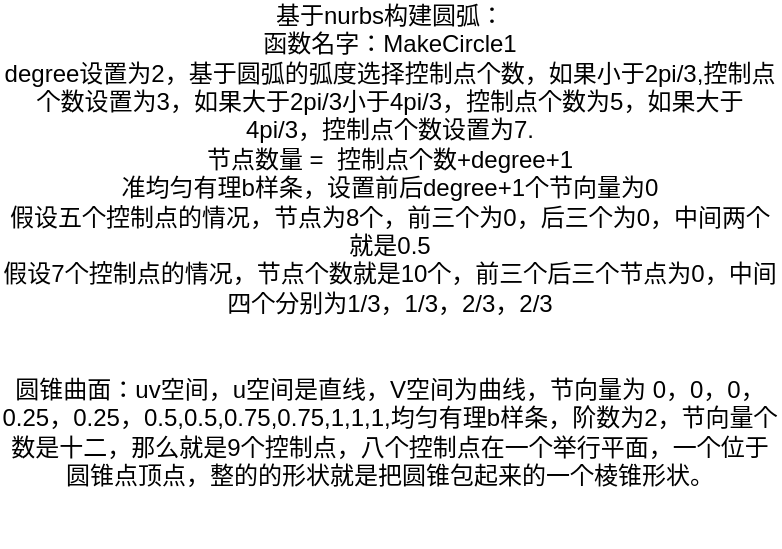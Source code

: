 <mxfile version="24.8.4">
  <diagram id="gTmY0eY7MNqRI-HBbe0g" name="第 1 页">
    <mxGraphModel dx="1050" dy="618" grid="1" gridSize="10" guides="1" tooltips="1" connect="1" arrows="1" fold="1" page="1" pageScale="1" pageWidth="827" pageHeight="1169" math="0" shadow="0">
      <root>
        <mxCell id="0" />
        <mxCell id="1" parent="0" />
        <mxCell id="xnrFFT-Z6RItZ-fGzRB7-1" value="基于nurbs构建圆弧：&lt;br&gt;函数名字：MakeCircle1&lt;div&gt;degree设置为2，基于圆弧的弧度选择控制点个数，如果小于2pi/3,控制点个数设置为3，如果大于2pi/3小于4pi/3，控制点个数为5，如果大于4pi/3，控制点个数设置为7.&lt;/div&gt;&lt;div&gt;节点数量 =&amp;nbsp; 控制点个数+degree+1&lt;/div&gt;&lt;div&gt;准均匀有理b样条，设置前后degree+1个节向量为0&lt;/div&gt;&lt;div&gt;假设五个控制点的情况，节点为8个，前三个为0，后三个为0，中间两个就是0.5&lt;/div&gt;&lt;div&gt;假设7个控制点的情况，节点个数就是10个，前三个后三个节点为0，中间四个分别为1/3，1/3，2/3，2/3&lt;/div&gt;&lt;div&gt;&lt;br&gt;&lt;/div&gt;&lt;div&gt;&lt;br&gt;&lt;/div&gt;&lt;div&gt;圆锥曲面：uv空间，u空间是直线，V空间为曲线，节向量为 0，0，0，0.25，0.25，0.5,0.5,0.75,0.75,1,1,1,均匀有理b样条，阶数为2，节向量个数是十二，那么就是9个控制点，八个控制点在一个举行平面，一个位于圆锥点顶点，整的的形状就是把圆锥包起来的一个棱锥形状。&lt;/div&gt;&lt;div&gt;&lt;br&gt;&lt;/div&gt;&lt;div&gt;&lt;br&gt;&lt;/div&gt;" style="text;html=1;align=center;verticalAlign=middle;whiteSpace=wrap;rounded=0;" parent="1" vertex="1">
          <mxGeometry x="380" y="310" width="390" height="230" as="geometry" />
        </mxCell>
      </root>
    </mxGraphModel>
  </diagram>
</mxfile>
